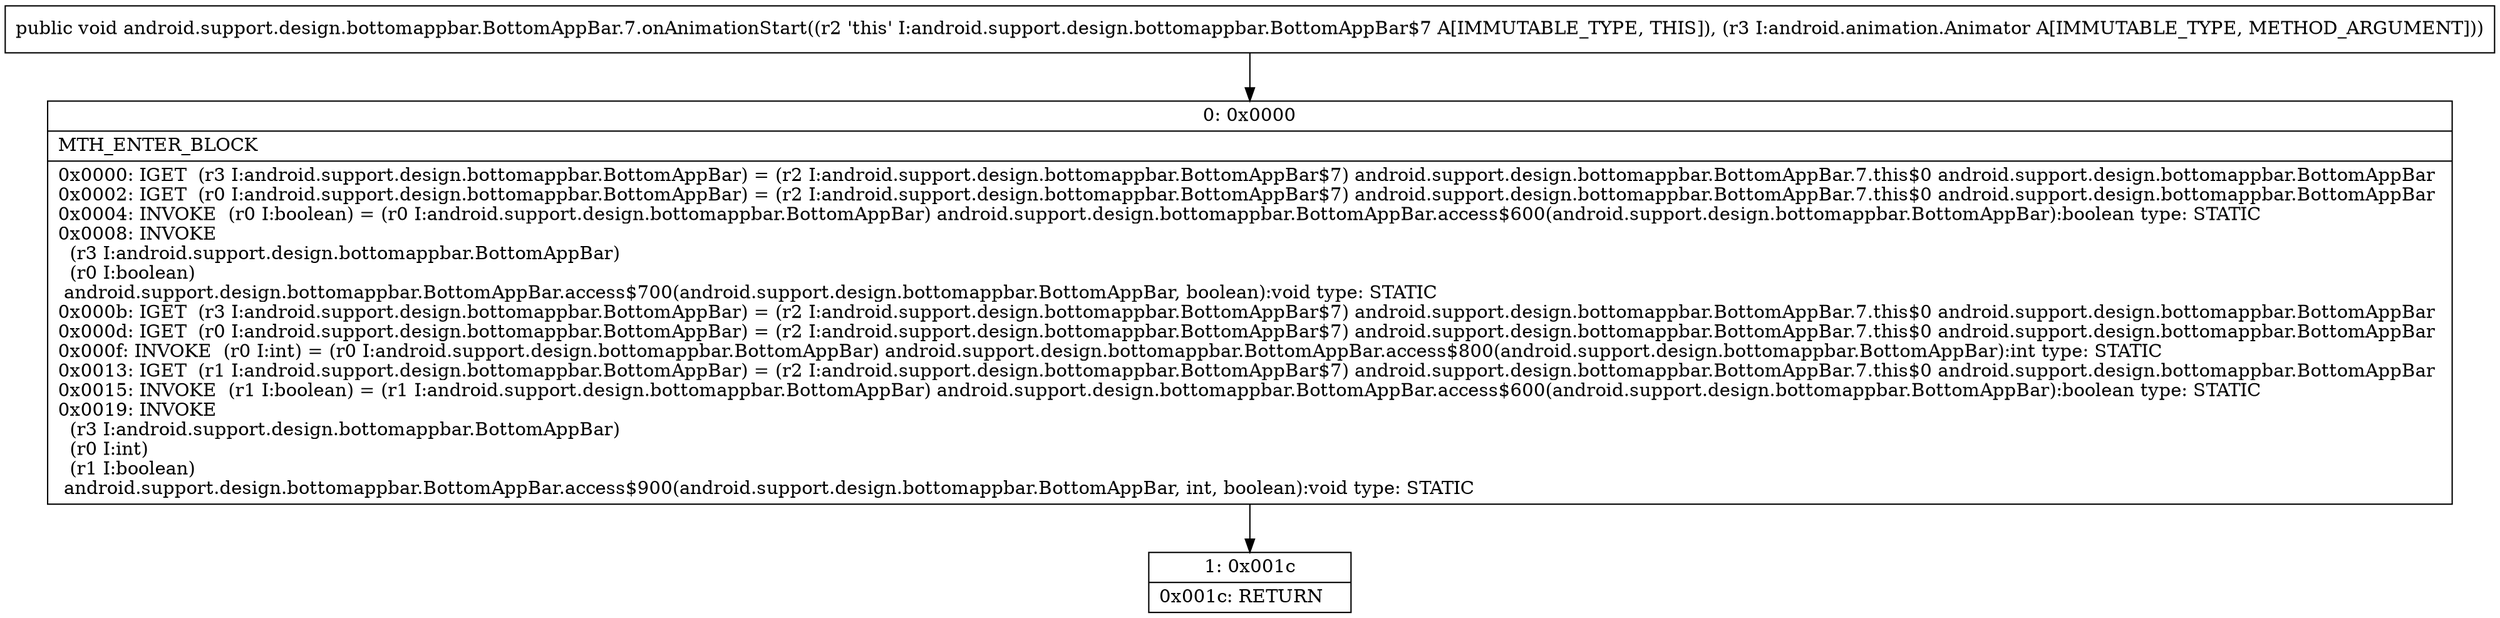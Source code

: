digraph "CFG forandroid.support.design.bottomappbar.BottomAppBar.7.onAnimationStart(Landroid\/animation\/Animator;)V" {
Node_0 [shape=record,label="{0\:\ 0x0000|MTH_ENTER_BLOCK\l|0x0000: IGET  (r3 I:android.support.design.bottomappbar.BottomAppBar) = (r2 I:android.support.design.bottomappbar.BottomAppBar$7) android.support.design.bottomappbar.BottomAppBar.7.this$0 android.support.design.bottomappbar.BottomAppBar \l0x0002: IGET  (r0 I:android.support.design.bottomappbar.BottomAppBar) = (r2 I:android.support.design.bottomappbar.BottomAppBar$7) android.support.design.bottomappbar.BottomAppBar.7.this$0 android.support.design.bottomappbar.BottomAppBar \l0x0004: INVOKE  (r0 I:boolean) = (r0 I:android.support.design.bottomappbar.BottomAppBar) android.support.design.bottomappbar.BottomAppBar.access$600(android.support.design.bottomappbar.BottomAppBar):boolean type: STATIC \l0x0008: INVOKE  \l  (r3 I:android.support.design.bottomappbar.BottomAppBar)\l  (r0 I:boolean)\l android.support.design.bottomappbar.BottomAppBar.access$700(android.support.design.bottomappbar.BottomAppBar, boolean):void type: STATIC \l0x000b: IGET  (r3 I:android.support.design.bottomappbar.BottomAppBar) = (r2 I:android.support.design.bottomappbar.BottomAppBar$7) android.support.design.bottomappbar.BottomAppBar.7.this$0 android.support.design.bottomappbar.BottomAppBar \l0x000d: IGET  (r0 I:android.support.design.bottomappbar.BottomAppBar) = (r2 I:android.support.design.bottomappbar.BottomAppBar$7) android.support.design.bottomappbar.BottomAppBar.7.this$0 android.support.design.bottomappbar.BottomAppBar \l0x000f: INVOKE  (r0 I:int) = (r0 I:android.support.design.bottomappbar.BottomAppBar) android.support.design.bottomappbar.BottomAppBar.access$800(android.support.design.bottomappbar.BottomAppBar):int type: STATIC \l0x0013: IGET  (r1 I:android.support.design.bottomappbar.BottomAppBar) = (r2 I:android.support.design.bottomappbar.BottomAppBar$7) android.support.design.bottomappbar.BottomAppBar.7.this$0 android.support.design.bottomappbar.BottomAppBar \l0x0015: INVOKE  (r1 I:boolean) = (r1 I:android.support.design.bottomappbar.BottomAppBar) android.support.design.bottomappbar.BottomAppBar.access$600(android.support.design.bottomappbar.BottomAppBar):boolean type: STATIC \l0x0019: INVOKE  \l  (r3 I:android.support.design.bottomappbar.BottomAppBar)\l  (r0 I:int)\l  (r1 I:boolean)\l android.support.design.bottomappbar.BottomAppBar.access$900(android.support.design.bottomappbar.BottomAppBar, int, boolean):void type: STATIC \l}"];
Node_1 [shape=record,label="{1\:\ 0x001c|0x001c: RETURN   \l}"];
MethodNode[shape=record,label="{public void android.support.design.bottomappbar.BottomAppBar.7.onAnimationStart((r2 'this' I:android.support.design.bottomappbar.BottomAppBar$7 A[IMMUTABLE_TYPE, THIS]), (r3 I:android.animation.Animator A[IMMUTABLE_TYPE, METHOD_ARGUMENT])) }"];
MethodNode -> Node_0;
Node_0 -> Node_1;
}

